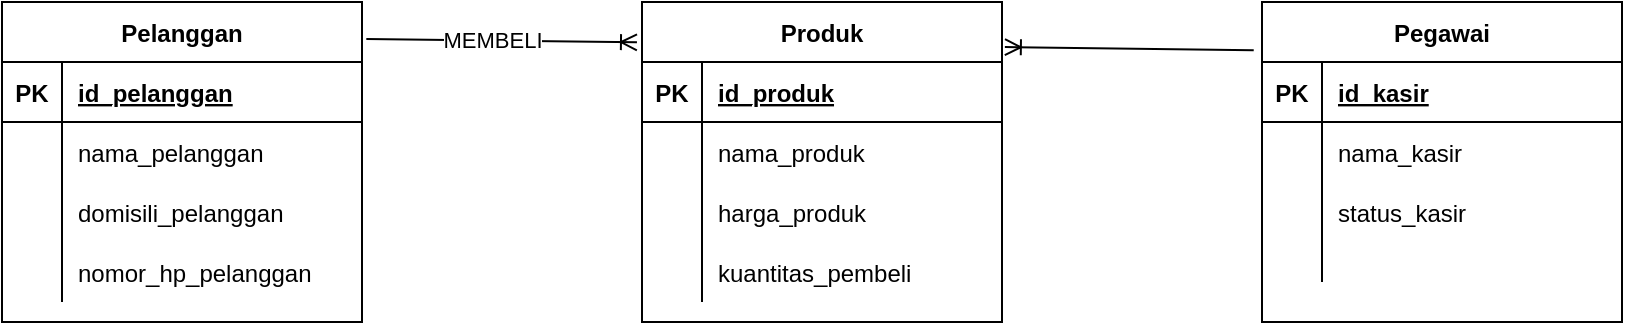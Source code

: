<mxfile version="17.1.5" type="github">
  <diagram id="R2lEEEUBdFMjLlhIrx00" name="Page-1">
    <mxGraphModel dx="1127" dy="1717" grid="1" gridSize="10" guides="1" tooltips="1" connect="1" arrows="1" fold="1" page="1" pageScale="1" pageWidth="850" pageHeight="1100" math="0" shadow="0" extFonts="Permanent Marker^https://fonts.googleapis.com/css?family=Permanent+Marker">
      <root>
        <mxCell id="0" />
        <mxCell id="1" parent="0" />
        <mxCell id="cd4ypi5VghVg4udhjUCL-2" value="Pegawai" style="shape=table;startSize=30;container=1;collapsible=1;childLayout=tableLayout;fixedRows=1;rowLines=0;fontStyle=1;align=center;resizeLast=1;" vertex="1" parent="1">
          <mxGeometry x="650" y="-470" width="180" height="160" as="geometry" />
        </mxCell>
        <mxCell id="cd4ypi5VghVg4udhjUCL-3" value="" style="shape=tableRow;horizontal=0;startSize=0;swimlaneHead=0;swimlaneBody=0;fillColor=none;collapsible=0;dropTarget=0;points=[[0,0.5],[1,0.5]];portConstraint=eastwest;top=0;left=0;right=0;bottom=1;" vertex="1" parent="cd4ypi5VghVg4udhjUCL-2">
          <mxGeometry y="30" width="180" height="30" as="geometry" />
        </mxCell>
        <mxCell id="cd4ypi5VghVg4udhjUCL-4" value="PK" style="shape=partialRectangle;connectable=0;fillColor=none;top=0;left=0;bottom=0;right=0;fontStyle=1;overflow=hidden;" vertex="1" parent="cd4ypi5VghVg4udhjUCL-3">
          <mxGeometry width="30" height="30" as="geometry">
            <mxRectangle width="30" height="30" as="alternateBounds" />
          </mxGeometry>
        </mxCell>
        <mxCell id="cd4ypi5VghVg4udhjUCL-5" value="id_kasir" style="shape=partialRectangle;connectable=0;fillColor=none;top=0;left=0;bottom=0;right=0;align=left;spacingLeft=6;fontStyle=5;overflow=hidden;" vertex="1" parent="cd4ypi5VghVg4udhjUCL-3">
          <mxGeometry x="30" width="150" height="30" as="geometry">
            <mxRectangle width="150" height="30" as="alternateBounds" />
          </mxGeometry>
        </mxCell>
        <mxCell id="cd4ypi5VghVg4udhjUCL-6" value="" style="shape=tableRow;horizontal=0;startSize=0;swimlaneHead=0;swimlaneBody=0;fillColor=none;collapsible=0;dropTarget=0;points=[[0,0.5],[1,0.5]];portConstraint=eastwest;top=0;left=0;right=0;bottom=0;" vertex="1" parent="cd4ypi5VghVg4udhjUCL-2">
          <mxGeometry y="60" width="180" height="30" as="geometry" />
        </mxCell>
        <mxCell id="cd4ypi5VghVg4udhjUCL-7" value="" style="shape=partialRectangle;connectable=0;fillColor=none;top=0;left=0;bottom=0;right=0;editable=1;overflow=hidden;" vertex="1" parent="cd4ypi5VghVg4udhjUCL-6">
          <mxGeometry width="30" height="30" as="geometry">
            <mxRectangle width="30" height="30" as="alternateBounds" />
          </mxGeometry>
        </mxCell>
        <mxCell id="cd4ypi5VghVg4udhjUCL-8" value="nama_kasir" style="shape=partialRectangle;connectable=0;fillColor=none;top=0;left=0;bottom=0;right=0;align=left;spacingLeft=6;overflow=hidden;" vertex="1" parent="cd4ypi5VghVg4udhjUCL-6">
          <mxGeometry x="30" width="150" height="30" as="geometry">
            <mxRectangle width="150" height="30" as="alternateBounds" />
          </mxGeometry>
        </mxCell>
        <mxCell id="cd4ypi5VghVg4udhjUCL-9" value="" style="shape=tableRow;horizontal=0;startSize=0;swimlaneHead=0;swimlaneBody=0;fillColor=none;collapsible=0;dropTarget=0;points=[[0,0.5],[1,0.5]];portConstraint=eastwest;top=0;left=0;right=0;bottom=0;" vertex="1" parent="cd4ypi5VghVg4udhjUCL-2">
          <mxGeometry y="90" width="180" height="30" as="geometry" />
        </mxCell>
        <mxCell id="cd4ypi5VghVg4udhjUCL-10" value="" style="shape=partialRectangle;connectable=0;fillColor=none;top=0;left=0;bottom=0;right=0;editable=1;overflow=hidden;" vertex="1" parent="cd4ypi5VghVg4udhjUCL-9">
          <mxGeometry width="30" height="30" as="geometry">
            <mxRectangle width="30" height="30" as="alternateBounds" />
          </mxGeometry>
        </mxCell>
        <mxCell id="cd4ypi5VghVg4udhjUCL-11" value="status_kasir" style="shape=partialRectangle;connectable=0;fillColor=none;top=0;left=0;bottom=0;right=0;align=left;spacingLeft=6;overflow=hidden;" vertex="1" parent="cd4ypi5VghVg4udhjUCL-9">
          <mxGeometry x="30" width="150" height="30" as="geometry">
            <mxRectangle width="150" height="30" as="alternateBounds" />
          </mxGeometry>
        </mxCell>
        <mxCell id="cd4ypi5VghVg4udhjUCL-12" value="" style="shape=tableRow;horizontal=0;startSize=0;swimlaneHead=0;swimlaneBody=0;fillColor=none;collapsible=0;dropTarget=0;points=[[0,0.5],[1,0.5]];portConstraint=eastwest;top=0;left=0;right=0;bottom=0;" vertex="1" parent="cd4ypi5VghVg4udhjUCL-2">
          <mxGeometry y="120" width="180" height="20" as="geometry" />
        </mxCell>
        <mxCell id="cd4ypi5VghVg4udhjUCL-13" value="" style="shape=partialRectangle;connectable=0;fillColor=none;top=0;left=0;bottom=0;right=0;editable=1;overflow=hidden;" vertex="1" parent="cd4ypi5VghVg4udhjUCL-12">
          <mxGeometry width="30" height="20" as="geometry">
            <mxRectangle width="30" height="20" as="alternateBounds" />
          </mxGeometry>
        </mxCell>
        <mxCell id="cd4ypi5VghVg4udhjUCL-14" value="" style="shape=partialRectangle;connectable=0;fillColor=none;top=0;left=0;bottom=0;right=0;align=left;spacingLeft=6;overflow=hidden;" vertex="1" parent="cd4ypi5VghVg4udhjUCL-12">
          <mxGeometry x="30" width="150" height="20" as="geometry">
            <mxRectangle width="150" height="20" as="alternateBounds" />
          </mxGeometry>
        </mxCell>
        <mxCell id="cd4ypi5VghVg4udhjUCL-15" value="Pelanggan" style="shape=table;startSize=30;container=1;collapsible=1;childLayout=tableLayout;fixedRows=1;rowLines=0;fontStyle=1;align=center;resizeLast=1;" vertex="1" parent="1">
          <mxGeometry x="20" y="-470" width="180" height="160" as="geometry" />
        </mxCell>
        <mxCell id="cd4ypi5VghVg4udhjUCL-16" value="" style="shape=tableRow;horizontal=0;startSize=0;swimlaneHead=0;swimlaneBody=0;fillColor=none;collapsible=0;dropTarget=0;points=[[0,0.5],[1,0.5]];portConstraint=eastwest;top=0;left=0;right=0;bottom=1;" vertex="1" parent="cd4ypi5VghVg4udhjUCL-15">
          <mxGeometry y="30" width="180" height="30" as="geometry" />
        </mxCell>
        <mxCell id="cd4ypi5VghVg4udhjUCL-17" value="PK" style="shape=partialRectangle;connectable=0;fillColor=none;top=0;left=0;bottom=0;right=0;fontStyle=1;overflow=hidden;" vertex="1" parent="cd4ypi5VghVg4udhjUCL-16">
          <mxGeometry width="30" height="30" as="geometry">
            <mxRectangle width="30" height="30" as="alternateBounds" />
          </mxGeometry>
        </mxCell>
        <mxCell id="cd4ypi5VghVg4udhjUCL-18" value="id_pelanggan" style="shape=partialRectangle;connectable=0;fillColor=none;top=0;left=0;bottom=0;right=0;align=left;spacingLeft=6;fontStyle=5;overflow=hidden;" vertex="1" parent="cd4ypi5VghVg4udhjUCL-16">
          <mxGeometry x="30" width="150" height="30" as="geometry">
            <mxRectangle width="150" height="30" as="alternateBounds" />
          </mxGeometry>
        </mxCell>
        <mxCell id="cd4ypi5VghVg4udhjUCL-19" value="" style="shape=tableRow;horizontal=0;startSize=0;swimlaneHead=0;swimlaneBody=0;fillColor=none;collapsible=0;dropTarget=0;points=[[0,0.5],[1,0.5]];portConstraint=eastwest;top=0;left=0;right=0;bottom=0;" vertex="1" parent="cd4ypi5VghVg4udhjUCL-15">
          <mxGeometry y="60" width="180" height="30" as="geometry" />
        </mxCell>
        <mxCell id="cd4ypi5VghVg4udhjUCL-20" value="" style="shape=partialRectangle;connectable=0;fillColor=none;top=0;left=0;bottom=0;right=0;editable=1;overflow=hidden;" vertex="1" parent="cd4ypi5VghVg4udhjUCL-19">
          <mxGeometry width="30" height="30" as="geometry">
            <mxRectangle width="30" height="30" as="alternateBounds" />
          </mxGeometry>
        </mxCell>
        <mxCell id="cd4ypi5VghVg4udhjUCL-21" value="nama_pelanggan" style="shape=partialRectangle;connectable=0;fillColor=none;top=0;left=0;bottom=0;right=0;align=left;spacingLeft=6;overflow=hidden;" vertex="1" parent="cd4ypi5VghVg4udhjUCL-19">
          <mxGeometry x="30" width="150" height="30" as="geometry">
            <mxRectangle width="150" height="30" as="alternateBounds" />
          </mxGeometry>
        </mxCell>
        <mxCell id="cd4ypi5VghVg4udhjUCL-22" value="" style="shape=tableRow;horizontal=0;startSize=0;swimlaneHead=0;swimlaneBody=0;fillColor=none;collapsible=0;dropTarget=0;points=[[0,0.5],[1,0.5]];portConstraint=eastwest;top=0;left=0;right=0;bottom=0;" vertex="1" parent="cd4ypi5VghVg4udhjUCL-15">
          <mxGeometry y="90" width="180" height="30" as="geometry" />
        </mxCell>
        <mxCell id="cd4ypi5VghVg4udhjUCL-23" value="" style="shape=partialRectangle;connectable=0;fillColor=none;top=0;left=0;bottom=0;right=0;editable=1;overflow=hidden;" vertex="1" parent="cd4ypi5VghVg4udhjUCL-22">
          <mxGeometry width="30" height="30" as="geometry">
            <mxRectangle width="30" height="30" as="alternateBounds" />
          </mxGeometry>
        </mxCell>
        <mxCell id="cd4ypi5VghVg4udhjUCL-24" value="domisili_pelanggan" style="shape=partialRectangle;connectable=0;fillColor=none;top=0;left=0;bottom=0;right=0;align=left;spacingLeft=6;overflow=hidden;" vertex="1" parent="cd4ypi5VghVg4udhjUCL-22">
          <mxGeometry x="30" width="150" height="30" as="geometry">
            <mxRectangle width="150" height="30" as="alternateBounds" />
          </mxGeometry>
        </mxCell>
        <mxCell id="cd4ypi5VghVg4udhjUCL-25" value="" style="shape=tableRow;horizontal=0;startSize=0;swimlaneHead=0;swimlaneBody=0;fillColor=none;collapsible=0;dropTarget=0;points=[[0,0.5],[1,0.5]];portConstraint=eastwest;top=0;left=0;right=0;bottom=0;" vertex="1" parent="cd4ypi5VghVg4udhjUCL-15">
          <mxGeometry y="120" width="180" height="30" as="geometry" />
        </mxCell>
        <mxCell id="cd4ypi5VghVg4udhjUCL-26" value="" style="shape=partialRectangle;connectable=0;fillColor=none;top=0;left=0;bottom=0;right=0;editable=1;overflow=hidden;" vertex="1" parent="cd4ypi5VghVg4udhjUCL-25">
          <mxGeometry width="30" height="30" as="geometry">
            <mxRectangle width="30" height="30" as="alternateBounds" />
          </mxGeometry>
        </mxCell>
        <mxCell id="cd4ypi5VghVg4udhjUCL-27" value="nomor_hp_pelanggan" style="shape=partialRectangle;connectable=0;fillColor=none;top=0;left=0;bottom=0;right=0;align=left;spacingLeft=6;overflow=hidden;" vertex="1" parent="cd4ypi5VghVg4udhjUCL-25">
          <mxGeometry x="30" width="150" height="30" as="geometry">
            <mxRectangle width="150" height="30" as="alternateBounds" />
          </mxGeometry>
        </mxCell>
        <mxCell id="cd4ypi5VghVg4udhjUCL-28" value="Produk" style="shape=table;startSize=30;container=1;collapsible=1;childLayout=tableLayout;fixedRows=1;rowLines=0;fontStyle=1;align=center;resizeLast=1;" vertex="1" parent="1">
          <mxGeometry x="340" y="-470" width="180" height="160" as="geometry" />
        </mxCell>
        <mxCell id="cd4ypi5VghVg4udhjUCL-29" value="" style="shape=tableRow;horizontal=0;startSize=0;swimlaneHead=0;swimlaneBody=0;fillColor=none;collapsible=0;dropTarget=0;points=[[0,0.5],[1,0.5]];portConstraint=eastwest;top=0;left=0;right=0;bottom=1;" vertex="1" parent="cd4ypi5VghVg4udhjUCL-28">
          <mxGeometry y="30" width="180" height="30" as="geometry" />
        </mxCell>
        <mxCell id="cd4ypi5VghVg4udhjUCL-30" value="PK" style="shape=partialRectangle;connectable=0;fillColor=none;top=0;left=0;bottom=0;right=0;fontStyle=1;overflow=hidden;" vertex="1" parent="cd4ypi5VghVg4udhjUCL-29">
          <mxGeometry width="30" height="30" as="geometry">
            <mxRectangle width="30" height="30" as="alternateBounds" />
          </mxGeometry>
        </mxCell>
        <mxCell id="cd4ypi5VghVg4udhjUCL-31" value="id_produk" style="shape=partialRectangle;connectable=0;fillColor=none;top=0;left=0;bottom=0;right=0;align=left;spacingLeft=6;fontStyle=5;overflow=hidden;" vertex="1" parent="cd4ypi5VghVg4udhjUCL-29">
          <mxGeometry x="30" width="150" height="30" as="geometry">
            <mxRectangle width="150" height="30" as="alternateBounds" />
          </mxGeometry>
        </mxCell>
        <mxCell id="cd4ypi5VghVg4udhjUCL-32" value="" style="shape=tableRow;horizontal=0;startSize=0;swimlaneHead=0;swimlaneBody=0;fillColor=none;collapsible=0;dropTarget=0;points=[[0,0.5],[1,0.5]];portConstraint=eastwest;top=0;left=0;right=0;bottom=0;" vertex="1" parent="cd4ypi5VghVg4udhjUCL-28">
          <mxGeometry y="60" width="180" height="30" as="geometry" />
        </mxCell>
        <mxCell id="cd4ypi5VghVg4udhjUCL-33" value="" style="shape=partialRectangle;connectable=0;fillColor=none;top=0;left=0;bottom=0;right=0;editable=1;overflow=hidden;" vertex="1" parent="cd4ypi5VghVg4udhjUCL-32">
          <mxGeometry width="30" height="30" as="geometry">
            <mxRectangle width="30" height="30" as="alternateBounds" />
          </mxGeometry>
        </mxCell>
        <mxCell id="cd4ypi5VghVg4udhjUCL-34" value="nama_produk" style="shape=partialRectangle;connectable=0;fillColor=none;top=0;left=0;bottom=0;right=0;align=left;spacingLeft=6;overflow=hidden;" vertex="1" parent="cd4ypi5VghVg4udhjUCL-32">
          <mxGeometry x="30" width="150" height="30" as="geometry">
            <mxRectangle width="150" height="30" as="alternateBounds" />
          </mxGeometry>
        </mxCell>
        <mxCell id="cd4ypi5VghVg4udhjUCL-35" value="" style="shape=tableRow;horizontal=0;startSize=0;swimlaneHead=0;swimlaneBody=0;fillColor=none;collapsible=0;dropTarget=0;points=[[0,0.5],[1,0.5]];portConstraint=eastwest;top=0;left=0;right=0;bottom=0;" vertex="1" parent="cd4ypi5VghVg4udhjUCL-28">
          <mxGeometry y="90" width="180" height="30" as="geometry" />
        </mxCell>
        <mxCell id="cd4ypi5VghVg4udhjUCL-36" value="" style="shape=partialRectangle;connectable=0;fillColor=none;top=0;left=0;bottom=0;right=0;editable=1;overflow=hidden;" vertex="1" parent="cd4ypi5VghVg4udhjUCL-35">
          <mxGeometry width="30" height="30" as="geometry">
            <mxRectangle width="30" height="30" as="alternateBounds" />
          </mxGeometry>
        </mxCell>
        <mxCell id="cd4ypi5VghVg4udhjUCL-37" value="harga_produk" style="shape=partialRectangle;connectable=0;fillColor=none;top=0;left=0;bottom=0;right=0;align=left;spacingLeft=6;overflow=hidden;" vertex="1" parent="cd4ypi5VghVg4udhjUCL-35">
          <mxGeometry x="30" width="150" height="30" as="geometry">
            <mxRectangle width="150" height="30" as="alternateBounds" />
          </mxGeometry>
        </mxCell>
        <mxCell id="cd4ypi5VghVg4udhjUCL-38" value="" style="shape=tableRow;horizontal=0;startSize=0;swimlaneHead=0;swimlaneBody=0;fillColor=none;collapsible=0;dropTarget=0;points=[[0,0.5],[1,0.5]];portConstraint=eastwest;top=0;left=0;right=0;bottom=0;" vertex="1" parent="cd4ypi5VghVg4udhjUCL-28">
          <mxGeometry y="120" width="180" height="30" as="geometry" />
        </mxCell>
        <mxCell id="cd4ypi5VghVg4udhjUCL-39" value="" style="shape=partialRectangle;connectable=0;fillColor=none;top=0;left=0;bottom=0;right=0;editable=1;overflow=hidden;" vertex="1" parent="cd4ypi5VghVg4udhjUCL-38">
          <mxGeometry width="30" height="30" as="geometry">
            <mxRectangle width="30" height="30" as="alternateBounds" />
          </mxGeometry>
        </mxCell>
        <mxCell id="cd4ypi5VghVg4udhjUCL-40" value="kuantitas_pembeli" style="shape=partialRectangle;connectable=0;fillColor=none;top=0;left=0;bottom=0;right=0;align=left;spacingLeft=6;overflow=hidden;" vertex="1" parent="cd4ypi5VghVg4udhjUCL-38">
          <mxGeometry x="30" width="150" height="30" as="geometry">
            <mxRectangle width="150" height="30" as="alternateBounds" />
          </mxGeometry>
        </mxCell>
        <mxCell id="cd4ypi5VghVg4udhjUCL-41" value="" style="fontSize=12;html=1;endArrow=ERoneToMany;rounded=0;entryX=1.008;entryY=0.141;entryDx=0;entryDy=0;exitX=-0.023;exitY=0.151;exitDx=0;exitDy=0;exitPerimeter=0;entryPerimeter=0;" edge="1" parent="1" source="cd4ypi5VghVg4udhjUCL-2" target="cd4ypi5VghVg4udhjUCL-28">
          <mxGeometry width="100" height="100" relative="1" as="geometry">
            <mxPoint x="490" y="870" as="sourcePoint" />
            <mxPoint x="590" y="770" as="targetPoint" />
            <Array as="points" />
          </mxGeometry>
        </mxCell>
        <mxCell id="cd4ypi5VghVg4udhjUCL-44" value="" style="fontSize=12;html=1;endArrow=ERoneToMany;rounded=0;exitX=1.012;exitY=0.116;exitDx=0;exitDy=0;exitPerimeter=0;entryX=-0.014;entryY=0.126;entryDx=0;entryDy=0;entryPerimeter=0;" edge="1" parent="1" source="cd4ypi5VghVg4udhjUCL-15" target="cd4ypi5VghVg4udhjUCL-28">
          <mxGeometry width="100" height="100" relative="1" as="geometry">
            <mxPoint x="468" y="900" as="sourcePoint" />
            <mxPoint x="590" y="770" as="targetPoint" />
          </mxGeometry>
        </mxCell>
        <mxCell id="cd4ypi5VghVg4udhjUCL-45" value="MEMBELI" style="edgeLabel;html=1;align=center;verticalAlign=middle;resizable=0;points=[];" vertex="1" connectable="0" parent="cd4ypi5VghVg4udhjUCL-44">
          <mxGeometry x="-0.076" y="1" relative="1" as="geometry">
            <mxPoint as="offset" />
          </mxGeometry>
        </mxCell>
      </root>
    </mxGraphModel>
  </diagram>
</mxfile>
